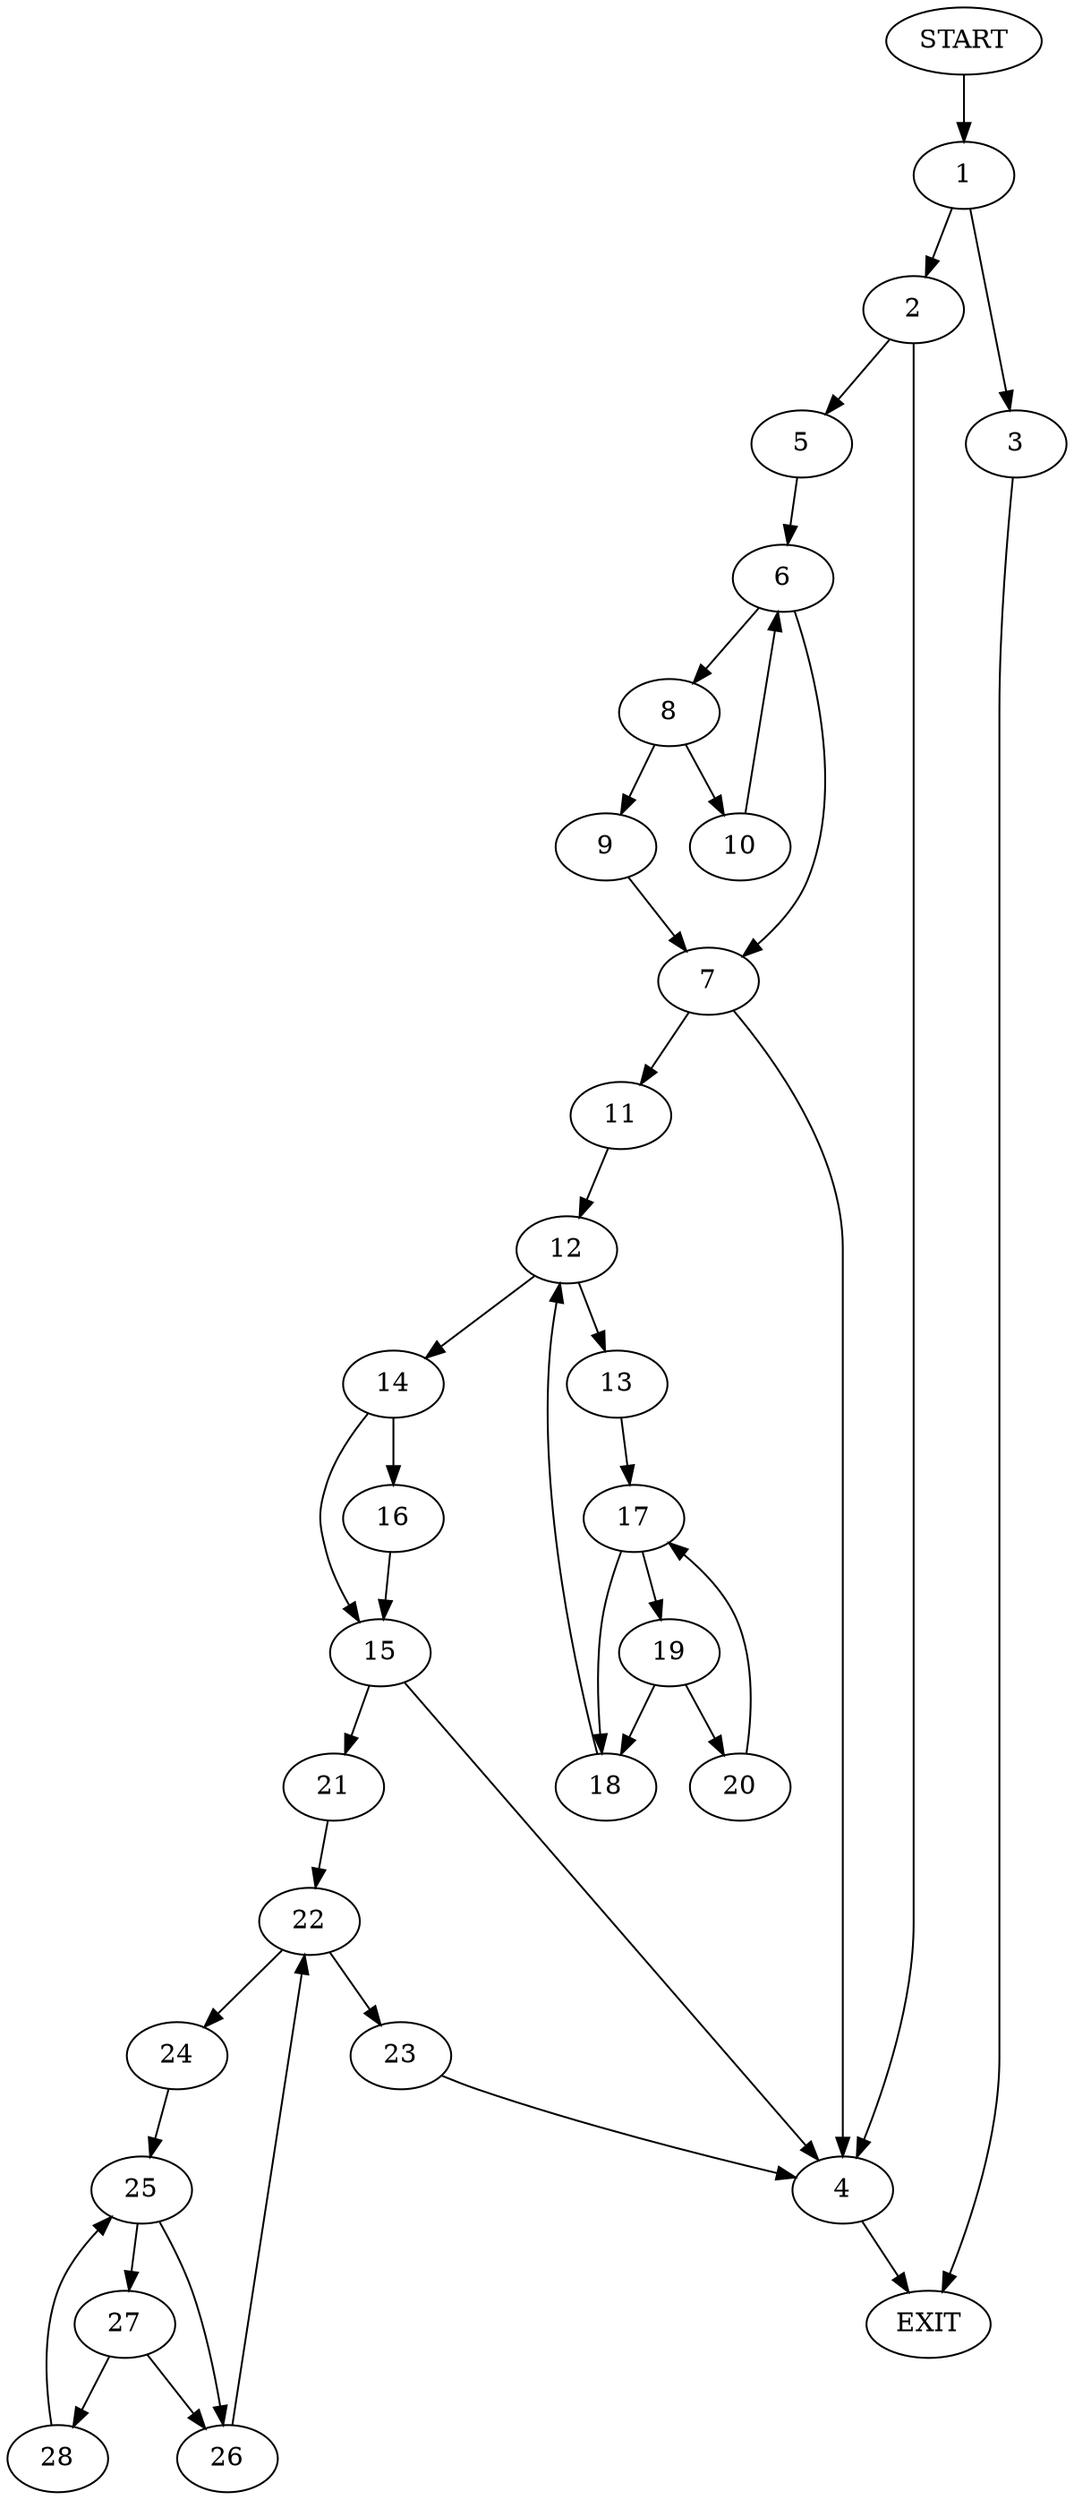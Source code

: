 digraph {
0 [label="START"]
29 [label="EXIT"]
0 -> 1
1 -> 2
1 -> 3
2 -> 4
2 -> 5
3 -> 29
5 -> 6
4 -> 29
6 -> 7
6 -> 8
8 -> 9
8 -> 10
7 -> 4
7 -> 11
9 -> 7
10 -> 6
11 -> 12
12 -> 13
12 -> 14
14 -> 15
14 -> 16
13 -> 17
17 -> 18
17 -> 19
19 -> 18
19 -> 20
18 -> 12
20 -> 17
15 -> 4
15 -> 21
16 -> 15
21 -> 22
22 -> 23
22 -> 24
24 -> 25
23 -> 4
25 -> 26
25 -> 27
27 -> 28
27 -> 26
26 -> 22
28 -> 25
}
